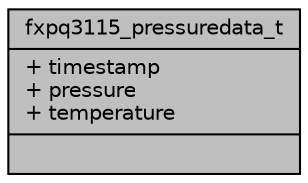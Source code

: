 digraph "fxpq3115_pressuredata_t"
{
  edge [fontname="Helvetica",fontsize="10",labelfontname="Helvetica",labelfontsize="10"];
  node [fontname="Helvetica",fontsize="10",shape=record];
  Node1 [label="{fxpq3115_pressuredata_t\n|+ timestamp\l+ pressure\l+ temperature\l|}",height=0.2,width=0.4,color="black", fillcolor="grey75", style="filled", fontcolor="black"];
}
